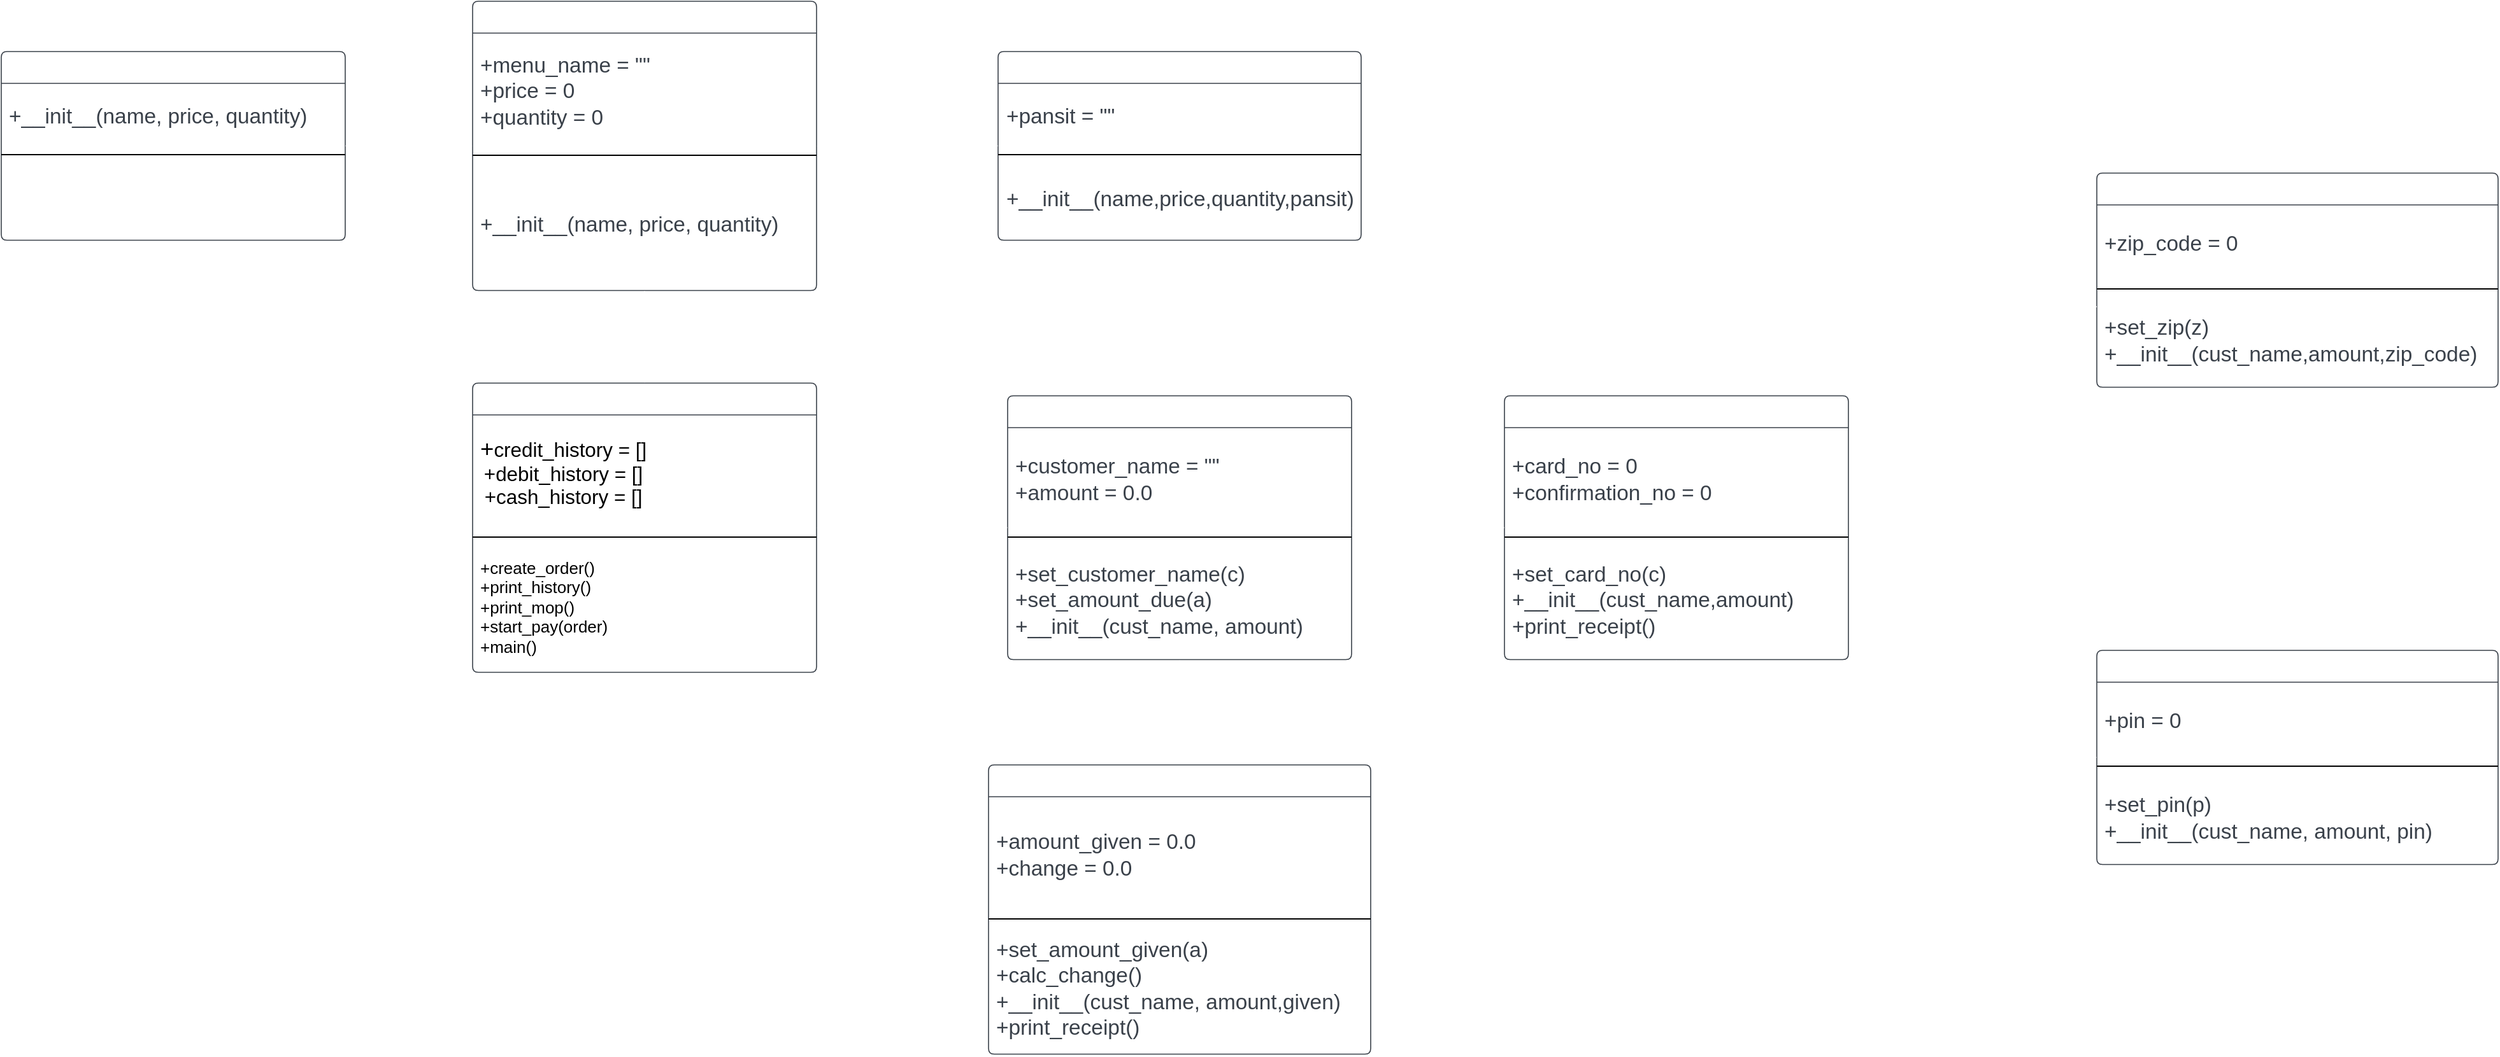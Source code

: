 <mxfile><diagram id="u5fpo8E0CmV4zbVeqaM4" name="Page-1"><mxGraphModel dx="1184" dy="800" grid="1" gridSize="10" guides="1" tooltips="1" connect="1" arrows="1" fold="1" page="1" pageScale="1" pageWidth="850" pageHeight="1100" math="0" shadow="0"><root><mxCell id="0"/><mxCell id="1" parent="0"/><mxCell id="2" value="&lt;font color=&quot;#ffffff&quot;&gt;drink&lt;/font&gt;" style="html=1;overflow=block;blockSpacing=1;swimlane;childLayout=stackLayout;horizontal=1;horizontalStack=0;resizeParent=1;resizeParentMax=0;resizeLast=0;collapsible=0;fontStyle=0;marginBottom=0;swimlaneFillColor=#ffffff;startSize=25;whiteSpace=wrap;fontSize=16.7;fontColor=#3a414a;align=left;spacing=0;strokeColor=#3a414a;strokeOpacity=100;rounded=1;absoluteArcSize=1;arcSize=9;strokeWidth=0.8;" vertex="1" parent="1"><mxGeometry x="80" y="129.5" width="270" height="148.25" as="geometry"/></mxCell><mxCell id="3" value="+__init__(name, price, quantity)" style="part=1;html=1;resizeHeight=0;strokeColor=none;fillColor=none;align=left;verticalAlign=middle;spacingLeft=4;spacingRight=4;overflow=hidden;rotatable=0;points=[[0,0.5],[1,0.5]];portConstraint=eastwest;swimlaneFillColor=#ffffff;strokeOpacity=100;whiteSpace=wrap;fontSize=16.7;fontColor=#3a414a;" vertex="1" parent="2"><mxGeometry y="25" width="270" height="52" as="geometry"/></mxCell><mxCell id="4" value="" style="line;strokeWidth=1;fillColor=none;align=left;verticalAlign=middle;spacingTop=-1;spacingLeft=3;spacingRight=3;rotatable=0;labelPosition=right;points=[];portConstraint=eastwest;" vertex="1" parent="2"><mxGeometry y="77" width="270" height="8" as="geometry"/></mxCell><mxCell id="5" value="" style="part=1;html=1;resizeHeight=0;strokeColor=none;fillColor=none;align=left;verticalAlign=middle;spacingLeft=4;spacingRight=4;overflow=hidden;rotatable=0;points=[[0,0.5],[1,0.5]];portConstraint=eastwest;swimlaneFillColor=#ffffff;strokeOpacity=100;whiteSpace=wrap;fontSize=13;" vertex="1" parent="2"><mxGeometry y="85" width="270" height="63.25" as="geometry"/></mxCell><mxCell id="6" value="&lt;font color=&quot;#ffffff&quot;&gt;food&lt;/font&gt;" style="html=1;overflow=block;blockSpacing=1;swimlane;childLayout=stackLayout;horizontal=1;horizontalStack=0;resizeParent=1;resizeParentMax=0;resizeLast=0;collapsible=0;fontStyle=0;marginBottom=0;swimlaneFillColor=#ffffff;startSize=25;whiteSpace=wrap;fontSize=16.7;fontColor=#3a414a;align=left;spacing=0;strokeColor=#3a414a;strokeOpacity=100;rounded=1;absoluteArcSize=1;arcSize=9;strokeWidth=0.8;" vertex="1" parent="1"><mxGeometry x="862.5" y="129.5" width="285" height="148.25" as="geometry"/></mxCell><mxCell id="7" value="+pansit = &quot;&quot;" style="part=1;html=1;resizeHeight=0;strokeColor=none;fillColor=none;align=left;verticalAlign=middle;spacingLeft=4;spacingRight=4;overflow=hidden;rotatable=0;points=[[0,0.5],[1,0.5]];portConstraint=eastwest;swimlaneFillColor=#ffffff;strokeOpacity=100;whiteSpace=wrap;fontSize=16.7;fontColor=#3a414a;" vertex="1" parent="6"><mxGeometry y="25" width="285" height="52" as="geometry"/></mxCell><mxCell id="8" value="" style="line;strokeWidth=1;fillColor=none;align=left;verticalAlign=middle;spacingTop=-1;spacingLeft=3;spacingRight=3;rotatable=0;labelPosition=right;points=[];portConstraint=eastwest;" vertex="1" parent="6"><mxGeometry y="77" width="285" height="8" as="geometry"/></mxCell><mxCell id="9" value="+__init__(name,price,quantity,pansit)" style="part=1;html=1;resizeHeight=0;strokeColor=none;fillColor=none;align=left;verticalAlign=middle;spacingLeft=4;spacingRight=4;overflow=hidden;rotatable=0;points=[[0,0.5],[1,0.5]];portConstraint=eastwest;swimlaneFillColor=#ffffff;strokeOpacity=100;whiteSpace=wrap;fontSize=16.7;fontColor=#3a414a;" vertex="1" parent="6"><mxGeometry y="85" width="285" height="63.25" as="geometry"/></mxCell><mxCell id="10" value="&lt;font color=&quot;#ffffff&quot;&gt;menu&lt;/font&gt;" style="html=1;overflow=block;blockSpacing=1;swimlane;childLayout=stackLayout;horizontal=1;horizontalStack=0;resizeParent=1;resizeParentMax=0;resizeLast=0;collapsible=0;fontStyle=0;marginBottom=0;swimlaneFillColor=#ffffff;startSize=25;whiteSpace=wrap;fontSize=16.7;fontColor=#3a414a;align=left;spacing=0;strokeColor=#3a414a;strokeOpacity=100;rounded=1;absoluteArcSize=1;arcSize=9;strokeWidth=0.8;" vertex="1" parent="1"><mxGeometry x="450" y="90" width="270" height="227.25" as="geometry"/></mxCell><mxCell id="11" value="+menu_name = &quot;&quot;&#10;+price = 0&#10;+quantity = 0" style="part=1;html=1;resizeHeight=0;strokeColor=none;fillColor=none;align=left;verticalAlign=middle;spacingLeft=4;spacingRight=4;overflow=hidden;rotatable=0;points=[[0,0.5],[1,0.5]];portConstraint=eastwest;swimlaneFillColor=#ffffff;strokeOpacity=100;whiteSpace=wrap;fontSize=16.7;fontColor=#3a414a;" vertex="1" parent="10"><mxGeometry y="25" width="270" height="92" as="geometry"/></mxCell><mxCell id="12" value="" style="line;strokeWidth=1;fillColor=none;align=left;verticalAlign=middle;spacingTop=-1;spacingLeft=3;spacingRight=3;rotatable=0;labelPosition=right;points=[];portConstraint=eastwest;" vertex="1" parent="10"><mxGeometry y="117" width="270" height="8" as="geometry"/></mxCell><mxCell id="13" value="+__init__(name, price, quantity)" style="part=1;html=1;resizeHeight=0;strokeColor=none;fillColor=none;align=left;verticalAlign=middle;spacingLeft=4;spacingRight=4;overflow=hidden;rotatable=0;points=[[0,0.5],[1,0.5]];portConstraint=eastwest;swimlaneFillColor=#ffffff;strokeOpacity=100;whiteSpace=wrap;fontSize=16.7;fontColor=#3a414a;" vertex="1" parent="10"><mxGeometry y="125" width="270" height="102.25" as="geometry"/></mxCell><UserObject label="" lucidchartObjectId=".3Rbk_NqYafb" id="14"><mxCell style="html=1;jettySize=18;whiteSpace=wrap;fontSize=13;strokeColor=#FFFFFF;strokeOpacity=100;strokeWidth=0.8;rounded=1;arcSize=12;edgeStyle=orthogonalEdgeStyle;startArrow=none;endArrow=block;endFill=1;exitX=-0.001;exitY=0.5;exitPerimeter=0;entryX=1.001;entryY=0.5;entryPerimeter=0;" edge="1" parent="1" source="6" target="10"><mxGeometry width="100" height="100" relative="1" as="geometry"><Array as="points"/></mxGeometry></mxCell></UserObject><UserObject label="" lucidchartObjectId="h4Rbhn8pLP7x" id="15"><mxCell style="html=1;jettySize=18;whiteSpace=wrap;fontSize=13;strokeColor=#FFFFFF;strokeOpacity=100;strokeWidth=0.8;rounded=1;arcSize=12;edgeStyle=orthogonalEdgeStyle;startArrow=none;endArrow=block;endFill=1;exitX=1.001;exitY=0.5;exitPerimeter=0;entryX=-0.001;entryY=0.5;entryPerimeter=0;" edge="1" parent="1" source="2" target="10"><mxGeometry width="100" height="100" relative="1" as="geometry"><Array as="points"/></mxGeometry></mxCell></UserObject><mxCell id="16" value="&lt;font color=&quot;#ffffff&quot;&gt;mode_of_payment&lt;/font&gt;" style="html=1;overflow=block;blockSpacing=1;swimlane;childLayout=stackLayout;horizontal=1;horizontalStack=0;resizeParent=1;resizeParentMax=0;resizeLast=0;collapsible=0;fontStyle=0;marginBottom=0;swimlaneFillColor=#ffffff;startSize=25;whiteSpace=wrap;fontSize=16.7;fontColor=#3a414a;align=left;spacing=0;strokeColor=#3a414a;strokeOpacity=100;rounded=1;absoluteArcSize=1;arcSize=9;strokeWidth=0.8;" vertex="1" parent="1"><mxGeometry x="870" y="400" width="270" height="207.25" as="geometry"/></mxCell><mxCell id="17" value="+customer_name = &quot;&quot;&#10;+amount = 0.0" style="part=1;html=1;resizeHeight=0;strokeColor=none;fillColor=none;align=left;verticalAlign=middle;spacingLeft=4;spacingRight=4;overflow=hidden;rotatable=0;points=[[0,0.5],[1,0.5]];portConstraint=eastwest;swimlaneFillColor=#ffffff;strokeOpacity=100;whiteSpace=wrap;fontSize=16.7;fontColor=#3a414a;" vertex="1" parent="16"><mxGeometry y="25" width="270" height="82" as="geometry"/></mxCell><mxCell id="18" value="" style="line;strokeWidth=1;fillColor=none;align=left;verticalAlign=middle;spacingTop=-1;spacingLeft=3;spacingRight=3;rotatable=0;labelPosition=right;points=[];portConstraint=eastwest;" vertex="1" parent="16"><mxGeometry y="107" width="270" height="8" as="geometry"/></mxCell><mxCell id="19" value="+set_customer_name(c)&#10;+set_amount_due(a)&#10;+__init__(cust_name, amount)" style="part=1;html=1;resizeHeight=0;strokeColor=none;fillColor=none;align=left;verticalAlign=middle;spacingLeft=4;spacingRight=4;overflow=hidden;rotatable=0;points=[[0,0.5],[1,0.5]];portConstraint=eastwest;swimlaneFillColor=#ffffff;strokeOpacity=100;whiteSpace=wrap;fontSize=16.7;fontColor=#3a414a;" vertex="1" parent="16"><mxGeometry y="115" width="270" height="92.25" as="geometry"/></mxCell><mxCell id="20" value="&lt;font color=&quot;#ffffff&quot;&gt;card_payment&lt;/font&gt;" style="html=1;overflow=block;blockSpacing=1;swimlane;childLayout=stackLayout;horizontal=1;horizontalStack=0;resizeParent=1;resizeParentMax=0;resizeLast=0;collapsible=0;fontStyle=0;marginBottom=0;swimlaneFillColor=#ffffff;startSize=25;whiteSpace=wrap;fontSize=16.7;fontColor=#3a414a;align=left;spacing=0;strokeColor=#3a414a;strokeOpacity=100;rounded=1;absoluteArcSize=1;arcSize=9;strokeWidth=0.8;" vertex="1" parent="1"><mxGeometry x="1260" y="400" width="270" height="207.25" as="geometry"/></mxCell><mxCell id="21" value="+card_no = 0&#10;+confirmation_no = 0" style="part=1;html=1;resizeHeight=0;strokeColor=none;fillColor=none;align=left;verticalAlign=middle;spacingLeft=4;spacingRight=4;overflow=hidden;rotatable=0;points=[[0,0.5],[1,0.5]];portConstraint=eastwest;swimlaneFillColor=#ffffff;strokeOpacity=100;whiteSpace=wrap;fontSize=16.7;fontColor=#3a414a;" vertex="1" parent="20"><mxGeometry y="25" width="270" height="82" as="geometry"/></mxCell><mxCell id="22" value="" style="line;strokeWidth=1;fillColor=none;align=left;verticalAlign=middle;spacingTop=-1;spacingLeft=3;spacingRight=3;rotatable=0;labelPosition=right;points=[];portConstraint=eastwest;" vertex="1" parent="20"><mxGeometry y="107" width="270" height="8" as="geometry"/></mxCell><mxCell id="23" value="+set_card_no(c)&#10;+__init__(cust_name,amount)&#10;+print_receipt()" style="part=1;html=1;resizeHeight=0;strokeColor=none;fillColor=none;align=left;verticalAlign=middle;spacingLeft=4;spacingRight=4;overflow=hidden;rotatable=0;points=[[0,0.5],[1,0.5]];portConstraint=eastwest;swimlaneFillColor=#ffffff;strokeOpacity=100;whiteSpace=wrap;fontSize=16.7;fontColor=#3a414a;" vertex="1" parent="20"><mxGeometry y="115" width="270" height="92.25" as="geometry"/></mxCell><mxCell id="24" value="&lt;font color=&quot;#ffffff&quot;&gt;cash_payment&lt;/font&gt;" style="html=1;overflow=block;blockSpacing=1;swimlane;childLayout=stackLayout;horizontal=1;horizontalStack=0;resizeParent=1;resizeParentMax=0;resizeLast=0;collapsible=0;fontStyle=0;marginBottom=0;swimlaneFillColor=#ffffff;startSize=25;whiteSpace=wrap;fontSize=16.7;fontColor=#3a414a;align=left;spacing=0;strokeColor=#3a414a;strokeOpacity=100;rounded=1;absoluteArcSize=1;arcSize=9;strokeWidth=0.8;" vertex="1" parent="1"><mxGeometry x="855" y="690" width="300" height="227.25" as="geometry"/></mxCell><mxCell id="25" value="+amount_given = 0.0&#10;+change = 0.0" style="part=1;html=1;resizeHeight=0;strokeColor=none;fillColor=none;align=left;verticalAlign=middle;spacingLeft=4;spacingRight=4;overflow=hidden;rotatable=0;points=[[0,0.5],[1,0.5]];portConstraint=eastwest;swimlaneFillColor=#ffffff;strokeOpacity=100;whiteSpace=wrap;fontSize=16.7;fontColor=#3a414a;" vertex="1" parent="24"><mxGeometry y="25" width="300" height="92" as="geometry"/></mxCell><mxCell id="26" value="" style="line;strokeWidth=1;fillColor=none;align=left;verticalAlign=middle;spacingTop=-1;spacingLeft=3;spacingRight=3;rotatable=0;labelPosition=right;points=[];portConstraint=eastwest;" vertex="1" parent="24"><mxGeometry y="117" width="300" height="8" as="geometry"/></mxCell><mxCell id="27" value="+set_amount_given(a)&#10;+calc_change()&#10;+__init__(cust_name, amount,given)&#10;+print_receipt()" style="part=1;html=1;resizeHeight=0;strokeColor=none;fillColor=none;align=left;verticalAlign=middle;spacingLeft=4;spacingRight=4;overflow=hidden;rotatable=0;points=[[0,0.5],[1,0.5]];portConstraint=eastwest;swimlaneFillColor=#ffffff;strokeOpacity=100;whiteSpace=wrap;fontSize=16.7;fontColor=#3a414a;" vertex="1" parent="24"><mxGeometry y="125" width="300" height="102.25" as="geometry"/></mxCell><UserObject label="" lucidchartObjectId="56RbERY.KK_8" id="28"><mxCell style="html=1;jettySize=18;whiteSpace=wrap;fontSize=13;strokeColor=#FFFFFF;strokeOpacity=100;strokeWidth=0.8;rounded=1;arcSize=12;edgeStyle=orthogonalEdgeStyle;startArrow=none;endArrow=block;endFill=1;exitX=0.5;exitY=-0.002;exitPerimeter=0;entryX=0.5;entryY=1.002;entryPerimeter=0;" edge="1" parent="1" source="24" target="16"><mxGeometry width="100" height="100" relative="1" as="geometry"><Array as="points"/></mxGeometry></mxCell></UserObject><UserObject label="" lucidchartObjectId="L7Rbd9M85mZz" id="29"><mxCell style="html=1;jettySize=18;whiteSpace=wrap;fontSize=13;strokeColor=#FFFFFF;strokeOpacity=100;strokeWidth=0.8;rounded=1;arcSize=12;edgeStyle=orthogonalEdgeStyle;startArrow=none;endArrow=block;endFill=1;exitX=-0.001;exitY=0.5;exitPerimeter=0;entryX=1.001;entryY=0.5;entryPerimeter=0;" edge="1" parent="1" source="20" target="16"><mxGeometry width="100" height="100" relative="1" as="geometry"><Array as="points"/></mxGeometry></mxCell></UserObject><mxCell id="30" value="&lt;font color=&quot;#ffffff&quot;&gt;credit_card&lt;/font&gt;" style="html=1;overflow=block;blockSpacing=1;swimlane;childLayout=stackLayout;horizontal=1;horizontalStack=0;resizeParent=1;resizeParentMax=0;resizeLast=0;collapsible=0;fontStyle=0;marginBottom=0;swimlaneFillColor=#ffffff;startSize=25;whiteSpace=wrap;fontSize=16.7;fontColor=#3a414a;align=left;spacing=0;strokeColor=#3a414a;strokeOpacity=100;rounded=1;absoluteArcSize=1;arcSize=9;strokeWidth=0.8;" vertex="1" parent="1"><mxGeometry x="1725" y="225" width="315" height="168.25" as="geometry"/></mxCell><mxCell id="31" value="+zip_code = 0" style="part=1;html=1;resizeHeight=0;strokeColor=none;fillColor=none;align=left;verticalAlign=middle;spacingLeft=4;spacingRight=4;overflow=hidden;rotatable=0;points=[[0,0.5],[1,0.5]];portConstraint=eastwest;swimlaneFillColor=#ffffff;strokeOpacity=100;whiteSpace=wrap;fontSize=16.7;fontColor=#3a414a;" vertex="1" parent="30"><mxGeometry y="25" width="315" height="62" as="geometry"/></mxCell><mxCell id="32" value="" style="line;strokeWidth=1;fillColor=none;align=left;verticalAlign=middle;spacingTop=-1;spacingLeft=3;spacingRight=3;rotatable=0;labelPosition=right;points=[];portConstraint=eastwest;" vertex="1" parent="30"><mxGeometry y="87" width="315" height="8" as="geometry"/></mxCell><mxCell id="33" value="+set_zip(z)&#10;+__init__(cust_name,amount,zip_code)" style="part=1;html=1;resizeHeight=0;strokeColor=none;fillColor=none;align=left;verticalAlign=middle;spacingLeft=4;spacingRight=4;overflow=hidden;rotatable=0;points=[[0,0.5],[1,0.5]];portConstraint=eastwest;swimlaneFillColor=#ffffff;strokeOpacity=100;whiteSpace=wrap;fontSize=16.7;fontColor=#3a414a;" vertex="1" parent="30"><mxGeometry y="95" width="315" height="73.25" as="geometry"/></mxCell><mxCell id="34" value="&lt;font color=&quot;#ffffff&quot;&gt;debit_card&lt;/font&gt;" style="html=1;overflow=block;blockSpacing=1;swimlane;childLayout=stackLayout;horizontal=1;horizontalStack=0;resizeParent=1;resizeParentMax=0;resizeLast=0;collapsible=0;fontStyle=0;marginBottom=0;swimlaneFillColor=#ffffff;startSize=25;whiteSpace=wrap;fontSize=16.7;fontColor=#3a414a;align=left;spacing=0;strokeColor=#3a414a;strokeOpacity=100;rounded=1;absoluteArcSize=1;arcSize=9;strokeWidth=0.8;" vertex="1" parent="1"><mxGeometry x="1725" y="600" width="315" height="168.25" as="geometry"/></mxCell><mxCell id="35" value="+pin = 0" style="part=1;html=1;resizeHeight=0;strokeColor=none;fillColor=none;align=left;verticalAlign=middle;spacingLeft=4;spacingRight=4;overflow=hidden;rotatable=0;points=[[0,0.5],[1,0.5]];portConstraint=eastwest;swimlaneFillColor=#ffffff;strokeOpacity=100;whiteSpace=wrap;fontSize=16.7;fontColor=#3a414a;" vertex="1" parent="34"><mxGeometry y="25" width="315" height="62" as="geometry"/></mxCell><mxCell id="36" value="" style="line;strokeWidth=1;fillColor=none;align=left;verticalAlign=middle;spacingTop=-1;spacingLeft=3;spacingRight=3;rotatable=0;labelPosition=right;points=[];portConstraint=eastwest;" vertex="1" parent="34"><mxGeometry y="87" width="315" height="8" as="geometry"/></mxCell><mxCell id="37" value="+set_pin(p)&#10;+__init__(cust_name, amount, pin)" style="part=1;html=1;resizeHeight=0;strokeColor=none;fillColor=none;align=left;verticalAlign=middle;spacingLeft=4;spacingRight=4;overflow=hidden;rotatable=0;points=[[0,0.5],[1,0.5]];portConstraint=eastwest;swimlaneFillColor=#ffffff;strokeOpacity=100;whiteSpace=wrap;fontSize=16.7;fontColor=#3a414a;" vertex="1" parent="34"><mxGeometry y="95" width="315" height="73.25" as="geometry"/></mxCell><UserObject label="" lucidchartObjectId="E8RbI3u9mNVJ" id="38"><mxCell style="html=1;jettySize=18;whiteSpace=wrap;fontSize=13;strokeColor=#FFFFFF;strokeOpacity=100;strokeWidth=0.8;rounded=1;arcSize=12;edgeStyle=orthogonalEdgeStyle;startArrow=none;endArrow=block;endFill=1;exitX=-0.001;exitY=0.5;exitPerimeter=0;entryX=0.5;entryY=1.002;entryPerimeter=0;fillColor=#f5f5f5;" edge="1" parent="1" source="34" target="20"><mxGeometry width="100" height="100" relative="1" as="geometry"><Array as="points"/></mxGeometry></mxCell></UserObject><UserObject label="" lucidchartObjectId="I8Rb8yDPKx7a" id="39"><mxCell style="html=1;jettySize=18;whiteSpace=wrap;fontSize=13;strokeColor=#FFFFFF;strokeOpacity=100;strokeWidth=0.8;rounded=1;arcSize=12;edgeStyle=orthogonalEdgeStyle;startArrow=none;endArrow=block;endFill=1;entryX=0.5;entryY=-0.002;entryPerimeter=0;" edge="1" parent="1" target="20"><mxGeometry width="100" height="100" relative="1" as="geometry"><Array as="points"/><mxPoint x="1725" y="330" as="sourcePoint"/></mxGeometry></mxCell></UserObject><mxCell id="40" value="&lt;font color=&quot;#ffffff&quot;&gt;Main&lt;/font&gt;" style="html=1;overflow=block;blockSpacing=1;swimlane;childLayout=stackLayout;horizontal=1;horizontalStack=0;resizeParent=1;resizeParentMax=0;resizeLast=0;collapsible=0;fontStyle=0;marginBottom=0;swimlaneFillColor=#ffffff;startSize=25;whiteSpace=wrap;fontSize=16.7;fontColor=#3a414a;align=left;spacing=0;strokeColor=#3a414a;strokeOpacity=100;rounded=1;absoluteArcSize=1;arcSize=9;strokeWidth=0.8;" vertex="1" parent="1"><mxGeometry x="450" y="390" width="270" height="227.25" as="geometry"/></mxCell><mxCell id="41" value="&lt;div style=&quot;display: flex; justify-content: center; text-align: center; align-items: baseline; font-size: 0; line-height: 1.25;margin-top: -2px;&quot;&gt;&lt;span&gt;&lt;span style=&quot;font-size:18.3px;color:#000000;&quot;&gt;+&lt;/span&gt;&lt;span style=&quot;font-size:15.7px;color:#000000;&quot;&gt;credit_history = []&#10;&lt;/span&gt;&lt;/span&gt;&lt;/div&gt;&lt;div style=&quot;display: flex; justify-content: center; text-align: center; align-items: baseline; font-size: 0; line-height: 1.25;margin-top: -2px;&quot;&gt;&lt;span&gt;&lt;span style=&quot;font-size:15.7px;color:#000000;&quot;&gt;+debit_history = []&#10;&lt;/span&gt;&lt;/span&gt;&lt;/div&gt;&lt;div style=&quot;display: flex; justify-content: center; text-align: center; align-items: baseline; font-size: 0; line-height: 1.25;margin-top: -2px;&quot;&gt;&lt;span&gt;&lt;span style=&quot;font-size:15.7px;color:#000000;&quot;&gt;+cash_history = []&lt;/span&gt;&lt;/span&gt;&lt;/div&gt;" style="part=1;html=1;resizeHeight=0;strokeColor=none;fillColor=none;align=left;verticalAlign=middle;spacingLeft=4;spacingRight=4;overflow=hidden;rotatable=0;points=[[0,0.5],[1,0.5]];portConstraint=eastwest;swimlaneFillColor=#ffffff;strokeOpacity=100;whiteSpace=wrap;fontSize=18.3;fontColor=default;" vertex="1" parent="40"><mxGeometry y="25" width="270" height="92" as="geometry"/></mxCell><mxCell id="42" value="" style="line;strokeWidth=1;fillColor=none;align=left;verticalAlign=middle;spacingTop=-1;spacingLeft=3;spacingRight=3;rotatable=0;labelPosition=right;points=[];portConstraint=eastwest;" vertex="1" parent="40"><mxGeometry y="117" width="270" height="8" as="geometry"/></mxCell><mxCell id="43" value="&lt;font color=&quot;#000000&quot;&gt;+create_order()&lt;br&gt;+print_history()&lt;br&gt;+print_mop()&lt;br&gt;+start_pay(order)&lt;br&gt;+main()&lt;/font&gt;" style="part=1;resizeHeight=0;strokeColor=none;fillColor=none;align=left;verticalAlign=middle;spacingLeft=4;spacingRight=4;rotatable=0;points=[[0,0.5],[1,0.5]];portConstraint=eastwest;swimlaneFillColor=#ffffff;strokeOpacity=100;whiteSpace=wrap;overflow=block;blockSpacing=1;html=1;fontSize=13;" vertex="1" parent="40"><mxGeometry y="125" width="270" height="102.25" as="geometry"/></mxCell><UserObject label="" lucidchartObjectId="n9RbqR77Cw-." id="44"><mxCell style="html=1;jettySize=18;whiteSpace=wrap;fontSize=13;strokeColor=#FFFFFF;strokeOpacity=100;strokeWidth=0.8;rounded=1;arcSize=12;edgeStyle=orthogonalEdgeStyle;startArrow=none;endArrow=block;endFill=1;exitX=0.5;exitY=1.002;exitPerimeter=0;entryX=0.5;entryY=-0.001;entryPerimeter=0;" edge="1" parent="1" source="10" target="40"><mxGeometry width="100" height="100" relative="1" as="geometry"><Array as="points"/></mxGeometry></mxCell></UserObject><UserObject label="" lucidchartObjectId="R9Rbi6jwzDTV" id="45"><mxCell style="html=1;jettySize=18;whiteSpace=wrap;fontSize=13;strokeColor=#FFFFFF;strokeOpacity=100;strokeWidth=0.8;rounded=1;arcSize=12;edgeStyle=orthogonalEdgeStyle;startArrow=none;endArrow=block;endFill=1;exitX=-0.001;exitY=0.5;exitPerimeter=0;entryX=1.001;entryY=0.5;entryPerimeter=0;" edge="1" parent="1" source="16" target="40"><mxGeometry width="100" height="100" relative="1" as="geometry"><Array as="points"/></mxGeometry></mxCell></UserObject></root></mxGraphModel></diagram></mxfile>